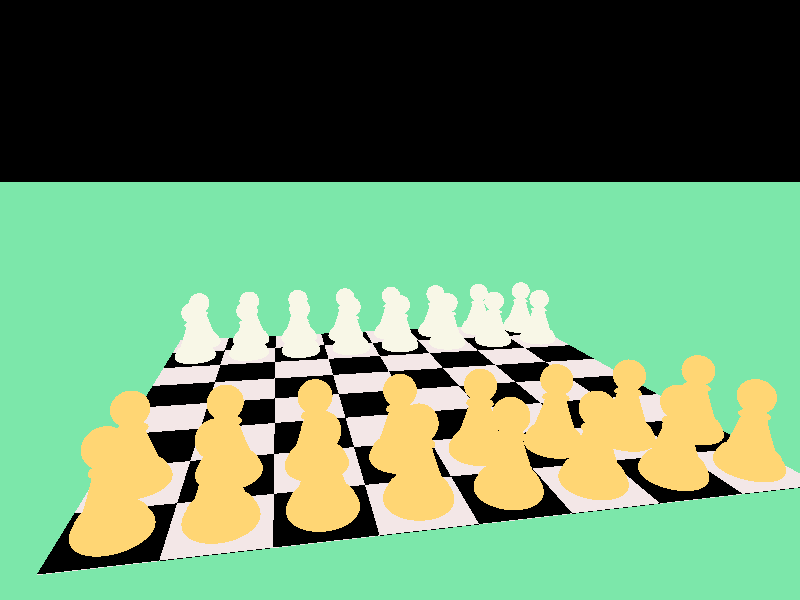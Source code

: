 #include "colors.inc"
#include "metals.inc"
#include "woods.inc"
camera {
//   location <3.75-8*cos(2*pi*clock), 5, 2.25-8*(sin(2*pi*clock))>  
   location<-10,5,5>
   look_at <5,2,2>
}
light_source {< 2, 13, -10> color White
}
/*  PAWNS */
#declare pawn_body = lathe{ quadratic_spline 8,
                       <0,0>,<0.5,0>,<0.5,0.25>,<0.4,0.35>,<0.2,0.95>,
                       <0.25,1>,<0.2,1.05>,<0,1.1> 
                       }            
                                                  
#declare gold_pawn = union{
                        object{pawn_body}
                        sphere{<0,1.35,0> 0.3}
                        texture{T_Gold_1B}
                        }
#declare silver_pawn = union{
                        object{pawn_body}
                        sphere{<0,1.35,0> 0.3}
                        texture{T_Silver_1B}
                        }
                                                              
/* Horizontal Plane */
plane{ <0,1,0>, -0.012 pigment{ rgb<0.2,0.8,0.4> } }
/* Chess Board */
box{ <9.75,-0.01,8.25> <-2.25,0.0,-3.75> 
                pigment{checker pigment{rgb<0,0,0>},pigment{rgb<0.9,0.8,0.8>} 
                        scale<1.5,0,1.5> translate<0.75,0,0.75>} 
   }
/* Display Chess set */       
//gold pawns
object{gold_pawn translate <0,0,-3>}   
object{gold_pawn translate <0,0,-1.5>}
object{gold_pawn}
object{gold_pawn translate <0,0,1.5>}
object{gold_pawn translate <0,0,3>}
object{gold_pawn translate <0,0,4.5>}
object{gold_pawn translate <0,0,6>}    
object{gold_pawn translate <0,0,7.5>} 
//gold higher ups   
object{gold_pawn translate <-1.5,0,-3>}   
object{gold_pawn translate <-1.5,0,-1.5>}
object{gold_pawn translate <-1.5,0,0>}
object{gold_pawn translate <-1.5,0,1.5>}
object{gold_pawn translate <-1.5,0,3>}
object{gold_pawn translate <-1.5,0,4.5>}
object{gold_pawn translate <-1.5,0,6>}    
object{gold_pawn translate <-1.5,0,7.5>} 

//silver pawns
object{silver_pawn translate <7.5,0,-3>}   
object{silver_pawn translate <7.5,0,-1.5>}
object{silver_pawn translate <7.5,0,0>}
object{silver_pawn translate <7.5,0,1.5>}
object{silver_pawn translate <7.5,0,3>}
object{silver_pawn translate <7.5,0,4.5>}
object{silver_pawn translate <7.5,0,6>}    
object{silver_pawn translate <7.5,0,7.5>}         
//silver higher ups  
object{silver_pawn translate <9,0,-3>}   
object{silver_pawn translate <9,0,-1.5>}
object{silver_pawn translate <9,0,0>}
object{silver_pawn translate <9,0,1.5>}
object{silver_pawn translate <9,0,3>}
object{silver_pawn translate <9,0,4.5>}
object{silver_pawn translate <9,0,6>}    
object{silver_pawn translate <9,0,7.5>}      
